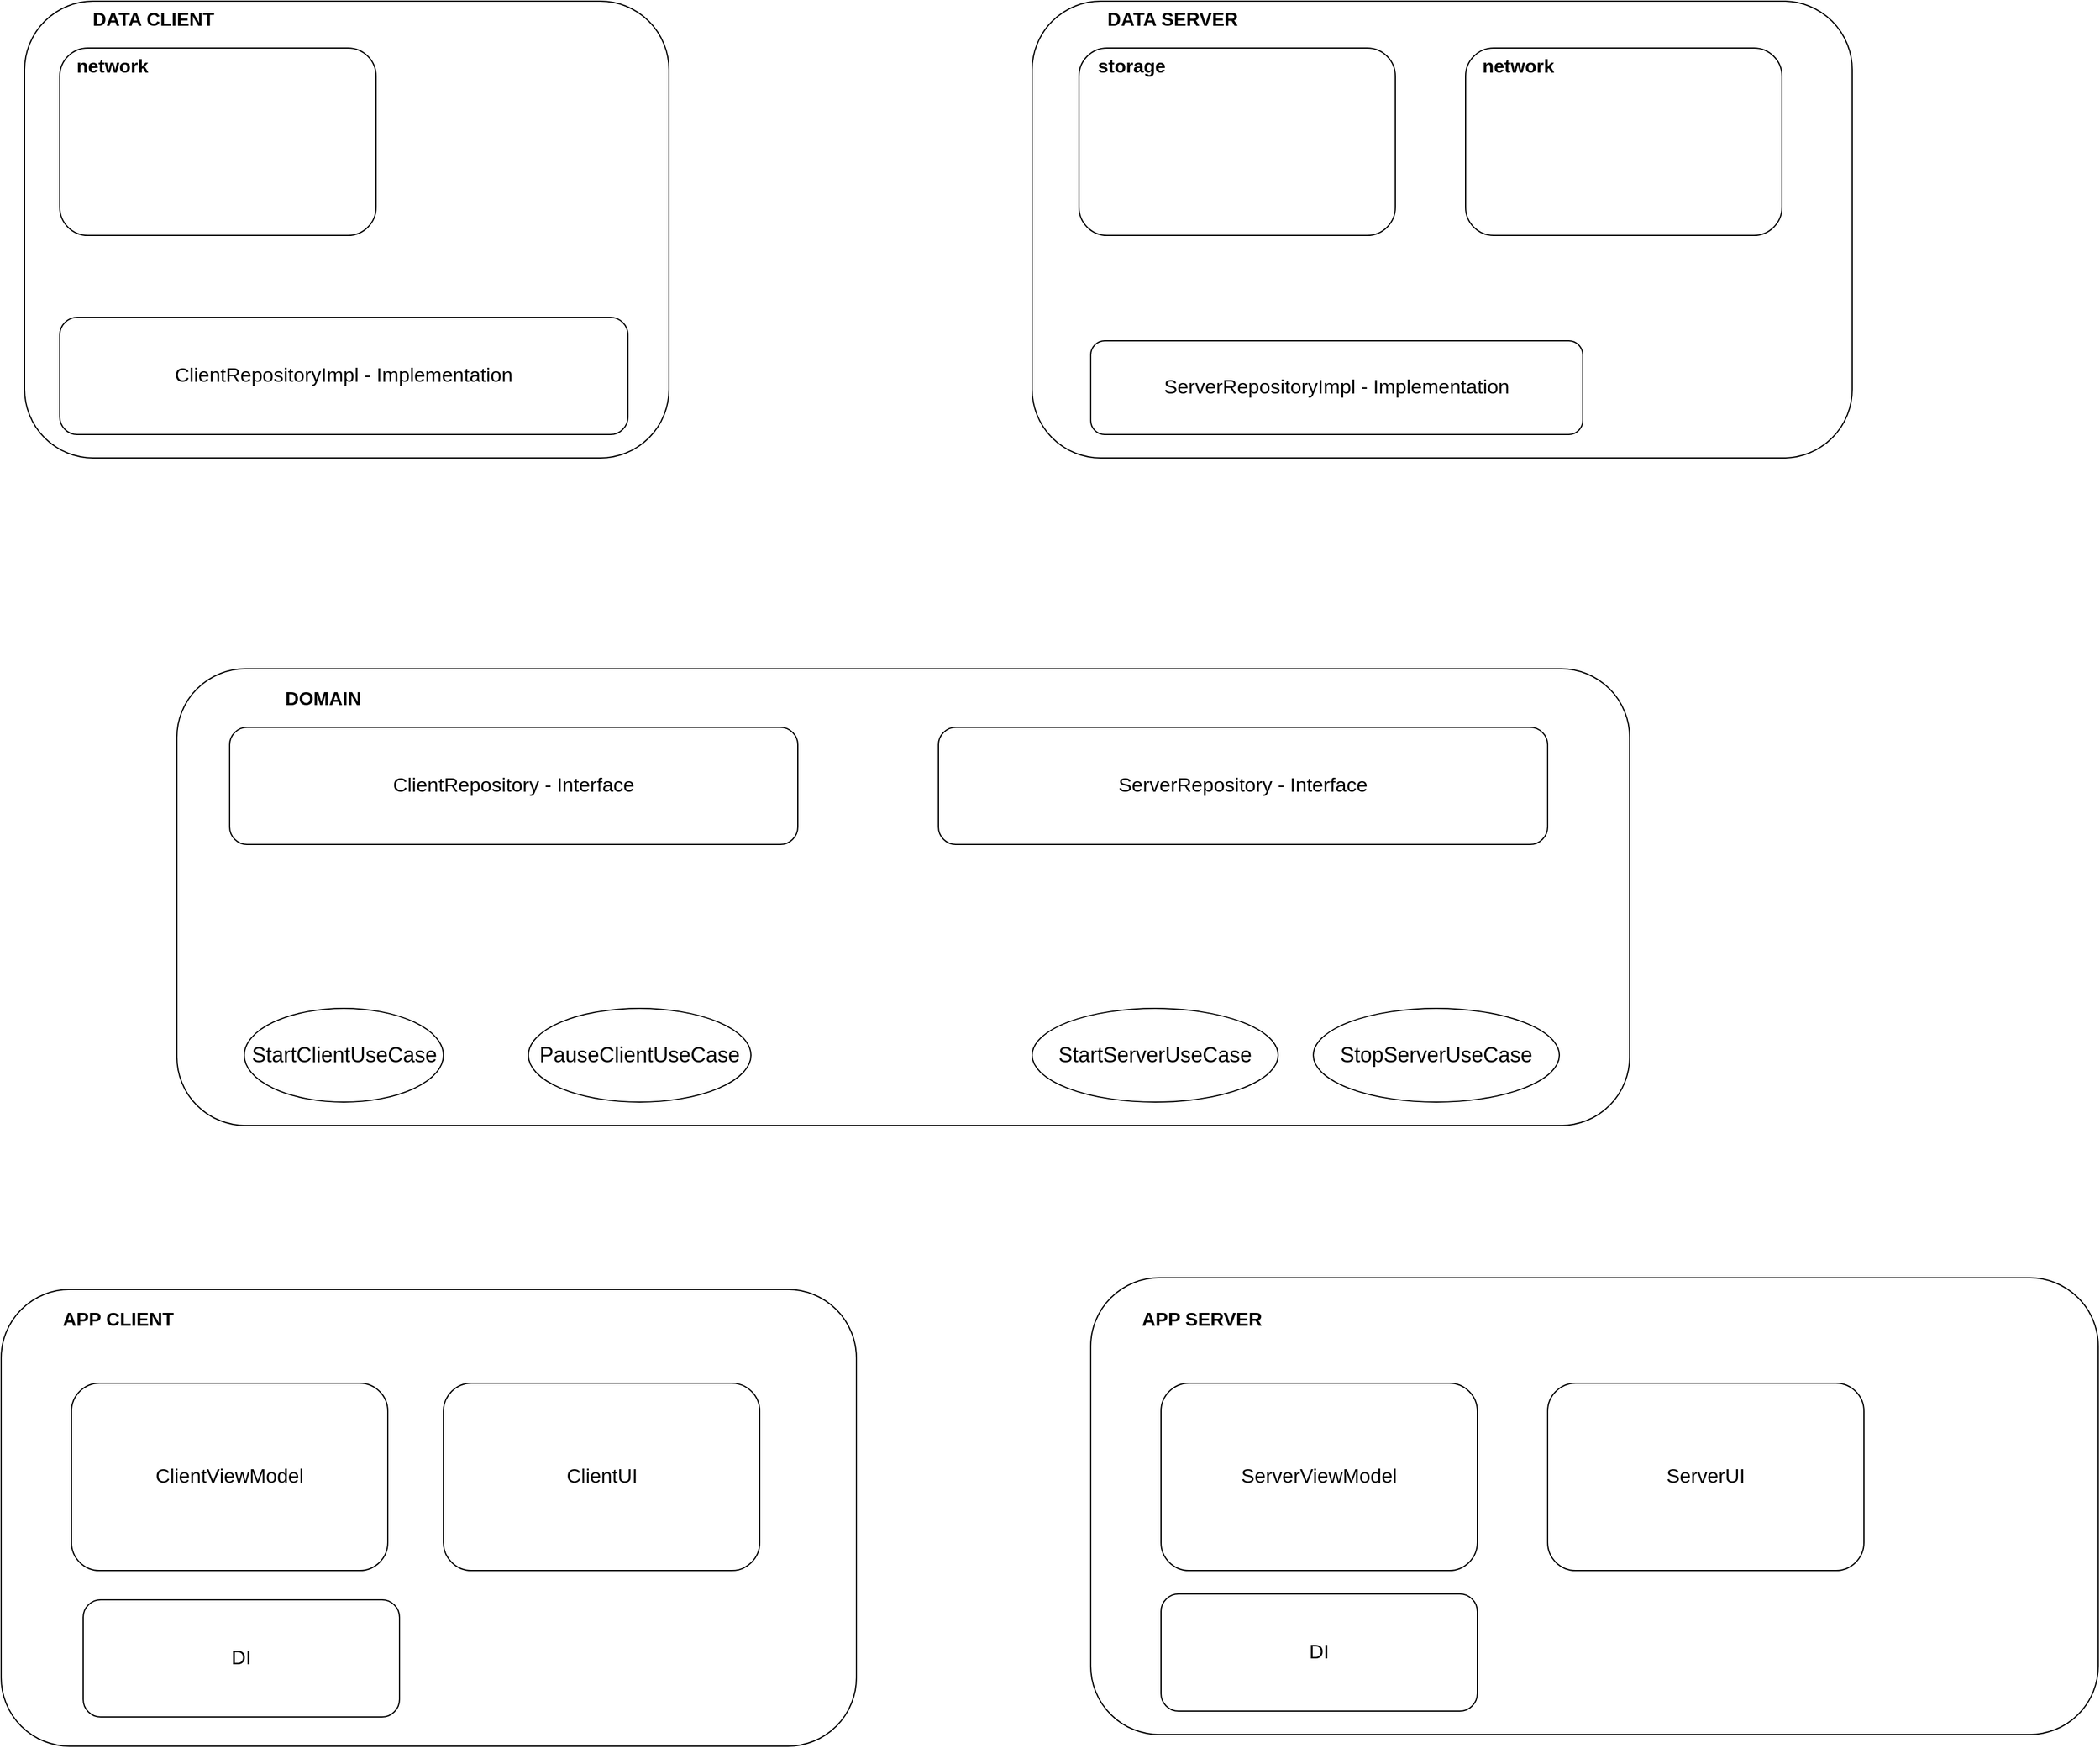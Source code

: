 <mxfile version="24.5.3" type="device">
  <diagram name="Page-1" id="dv_VYlRYfUnMwkLv-vbT">
    <mxGraphModel dx="2699" dy="2296" grid="1" gridSize="10" guides="1" tooltips="1" connect="1" arrows="1" fold="1" page="1" pageScale="1" pageWidth="850" pageHeight="1100" math="0" shadow="0">
      <root>
        <mxCell id="0" />
        <mxCell id="1" parent="0" />
        <mxCell id="EzTBEtF5ClEyaQgrT7JG-3" value="" style="rounded=1;whiteSpace=wrap;html=1;" parent="1" vertex="1">
          <mxGeometry x="-220" y="320" width="550" height="390" as="geometry" />
        </mxCell>
        <mxCell id="EzTBEtF5ClEyaQgrT7JG-8" value="&lt;b&gt;&lt;font style=&quot;font-size: 16px;&quot;&gt;DATA CLIENT&lt;/font&gt;&lt;/b&gt;" style="text;html=1;align=center;verticalAlign=middle;whiteSpace=wrap;rounded=0;" parent="1" vertex="1">
          <mxGeometry x="-190" y="320" width="160" height="30" as="geometry" />
        </mxCell>
        <mxCell id="EzTBEtF5ClEyaQgrT7JG-9" value="" style="rounded=1;whiteSpace=wrap;html=1;" parent="1" vertex="1">
          <mxGeometry x="640" y="320" width="700" height="390" as="geometry" />
        </mxCell>
        <mxCell id="EzTBEtF5ClEyaQgrT7JG-11" value="" style="rounded=1;whiteSpace=wrap;html=1;" parent="1" vertex="1">
          <mxGeometry x="-90" y="890" width="1240" height="390" as="geometry" />
        </mxCell>
        <mxCell id="EzTBEtF5ClEyaQgrT7JG-13" value="" style="rounded=1;whiteSpace=wrap;html=1;" parent="1" vertex="1">
          <mxGeometry x="-240" y="1420" width="730" height="390" as="geometry" />
        </mxCell>
        <mxCell id="EzTBEtF5ClEyaQgrT7JG-14" value="&lt;b&gt;&lt;font style=&quot;font-size: 16px;&quot;&gt;APP CLIENT&lt;/font&gt;&lt;/b&gt;" style="text;html=1;align=center;verticalAlign=middle;whiteSpace=wrap;rounded=0;" parent="1" vertex="1">
          <mxGeometry x="-190" y="1430" width="100" height="30" as="geometry" />
        </mxCell>
        <mxCell id="EzTBEtF5ClEyaQgrT7JG-15" value="" style="rounded=1;whiteSpace=wrap;html=1;" parent="1" vertex="1">
          <mxGeometry x="690" y="1410" width="860" height="390" as="geometry" />
        </mxCell>
        <mxCell id="EzTBEtF5ClEyaQgrT7JG-16" value="&lt;b&gt;&lt;font style=&quot;font-size: 16px;&quot;&gt;APP SERVER&lt;/font&gt;&lt;/b&gt;" style="text;html=1;align=center;verticalAlign=middle;whiteSpace=wrap;rounded=0;" parent="1" vertex="1">
          <mxGeometry x="730" y="1430" width="110" height="30" as="geometry" />
        </mxCell>
        <mxCell id="EzTBEtF5ClEyaQgrT7JG-17" value="&lt;b&gt;&lt;font style=&quot;font-size: 16px;&quot;&gt;DATA SERVER&lt;/font&gt;&lt;/b&gt;" style="text;html=1;align=center;verticalAlign=middle;whiteSpace=wrap;rounded=0;" parent="1" vertex="1">
          <mxGeometry x="680" y="320" width="160" height="30" as="geometry" />
        </mxCell>
        <mxCell id="EzTBEtF5ClEyaQgrT7JG-18" value="&lt;b&gt;&lt;font style=&quot;font-size: 16px;&quot;&gt;DOMAIN&lt;/font&gt;&lt;/b&gt;" style="text;html=1;align=center;verticalAlign=middle;whiteSpace=wrap;rounded=0;" parent="1" vertex="1">
          <mxGeometry x="-45" y="900" width="160" height="30" as="geometry" />
        </mxCell>
        <mxCell id="EzTBEtF5ClEyaQgrT7JG-19" value="" style="rounded=1;whiteSpace=wrap;html=1;" parent="1" vertex="1">
          <mxGeometry x="680" y="360" width="270" height="160" as="geometry" />
        </mxCell>
        <mxCell id="EzTBEtF5ClEyaQgrT7JG-20" value="&lt;b&gt;&lt;font style=&quot;font-size: 16px;&quot;&gt;storage&lt;/font&gt;&lt;/b&gt;" style="text;html=1;align=center;verticalAlign=middle;whiteSpace=wrap;rounded=0;" parent="1" vertex="1">
          <mxGeometry x="670" y="360" width="110" height="30" as="geometry" />
        </mxCell>
        <mxCell id="EzTBEtF5ClEyaQgrT7JG-23" value="" style="rounded=1;whiteSpace=wrap;html=1;" parent="1" vertex="1">
          <mxGeometry x="1010" y="360" width="270" height="160" as="geometry" />
        </mxCell>
        <mxCell id="EzTBEtF5ClEyaQgrT7JG-24" value="&lt;b&gt;&lt;font style=&quot;font-size: 16px;&quot;&gt;network&lt;/font&gt;&lt;/b&gt;" style="text;html=1;align=center;verticalAlign=middle;whiteSpace=wrap;rounded=0;" parent="1" vertex="1">
          <mxGeometry x="1000" y="360" width="110" height="30" as="geometry" />
        </mxCell>
        <mxCell id="EzTBEtF5ClEyaQgrT7JG-25" value="" style="rounded=1;whiteSpace=wrap;html=1;" parent="1" vertex="1">
          <mxGeometry x="-190" y="360" width="270" height="160" as="geometry" />
        </mxCell>
        <mxCell id="EzTBEtF5ClEyaQgrT7JG-26" value="&lt;b&gt;&lt;font style=&quot;font-size: 16px;&quot;&gt;network&lt;/font&gt;&lt;/b&gt;" style="text;html=1;align=center;verticalAlign=middle;whiteSpace=wrap;rounded=0;" parent="1" vertex="1">
          <mxGeometry x="-200" y="360" width="110" height="30" as="geometry" />
        </mxCell>
        <mxCell id="EzTBEtF5ClEyaQgrT7JG-27" value="&lt;font style=&quot;font-size: 17px;&quot;&gt;ClientRepository - Interface&lt;/font&gt;" style="rounded=1;whiteSpace=wrap;html=1;" parent="1" vertex="1">
          <mxGeometry x="-45" y="940" width="485" height="100" as="geometry" />
        </mxCell>
        <mxCell id="EzTBEtF5ClEyaQgrT7JG-29" value="&lt;font style=&quot;font-size: 17px;&quot;&gt;ServerRepository - Interface&lt;/font&gt;" style="rounded=1;whiteSpace=wrap;html=1;" parent="1" vertex="1">
          <mxGeometry x="560" y="940" width="520" height="100" as="geometry" />
        </mxCell>
        <mxCell id="EzTBEtF5ClEyaQgrT7JG-30" value="&lt;font style=&quot;font-size: 17px;&quot;&gt;ServerRepositoryImpl - Implementation&lt;/font&gt;" style="rounded=1;whiteSpace=wrap;html=1;" parent="1" vertex="1">
          <mxGeometry x="690" y="610" width="420" height="80" as="geometry" />
        </mxCell>
        <mxCell id="EzTBEtF5ClEyaQgrT7JG-31" value="&lt;font style=&quot;font-size: 17px;&quot;&gt;ClientRepositoryImpl - Implementation&lt;/font&gt;" style="rounded=1;whiteSpace=wrap;html=1;" parent="1" vertex="1">
          <mxGeometry x="-190" y="590" width="485" height="100" as="geometry" />
        </mxCell>
        <mxCell id="EzTBEtF5ClEyaQgrT7JG-34" value="&lt;font style=&quot;font-size: 17px;&quot;&gt;ClientViewModel&lt;/font&gt;" style="rounded=1;whiteSpace=wrap;html=1;" parent="1" vertex="1">
          <mxGeometry x="-180" y="1500" width="270" height="160" as="geometry" />
        </mxCell>
        <mxCell id="EzTBEtF5ClEyaQgrT7JG-36" value="&lt;font style=&quot;font-size: 17px;&quot;&gt;ClientUI&lt;/font&gt;" style="rounded=1;whiteSpace=wrap;html=1;" parent="1" vertex="1">
          <mxGeometry x="137.5" y="1500" width="270" height="160" as="geometry" />
        </mxCell>
        <mxCell id="EzTBEtF5ClEyaQgrT7JG-37" value="&lt;font style=&quot;font-size: 17px;&quot;&gt;ServerViewModel&lt;/font&gt;" style="rounded=1;whiteSpace=wrap;html=1;" parent="1" vertex="1">
          <mxGeometry x="750" y="1500" width="270" height="160" as="geometry" />
        </mxCell>
        <mxCell id="EzTBEtF5ClEyaQgrT7JG-38" value="&lt;font style=&quot;font-size: 17px;&quot;&gt;ServerUI&lt;/font&gt;" style="rounded=1;whiteSpace=wrap;html=1;" parent="1" vertex="1">
          <mxGeometry x="1080" y="1500" width="270" height="160" as="geometry" />
        </mxCell>
        <mxCell id="EzTBEtF5ClEyaQgrT7JG-39" value="&lt;font style=&quot;font-size: 18px;&quot;&gt;StartClientUseCase&lt;/font&gt;" style="ellipse;whiteSpace=wrap;html=1;" parent="1" vertex="1">
          <mxGeometry x="-32.5" y="1180" width="170" height="80" as="geometry" />
        </mxCell>
        <mxCell id="EzTBEtF5ClEyaQgrT7JG-40" value="&lt;font style=&quot;font-size: 18px;&quot;&gt;PauseClientUseCase&lt;/font&gt;" style="ellipse;whiteSpace=wrap;html=1;" parent="1" vertex="1">
          <mxGeometry x="210" y="1180" width="190" height="80" as="geometry" />
        </mxCell>
        <mxCell id="EzTBEtF5ClEyaQgrT7JG-41" value="&lt;font style=&quot;font-size: 18px;&quot;&gt;StartServerUseCase&lt;/font&gt;" style="ellipse;whiteSpace=wrap;html=1;" parent="1" vertex="1">
          <mxGeometry x="640" y="1180" width="210" height="80" as="geometry" />
        </mxCell>
        <mxCell id="EzTBEtF5ClEyaQgrT7JG-42" value="&lt;font style=&quot;font-size: 18px;&quot;&gt;StopServerUseCase&lt;/font&gt;" style="ellipse;whiteSpace=wrap;html=1;" parent="1" vertex="1">
          <mxGeometry x="880" y="1180" width="210" height="80" as="geometry" />
        </mxCell>
        <mxCell id="EzTBEtF5ClEyaQgrT7JG-43" value="&lt;span style=&quot;font-size: 17px;&quot;&gt;DI&lt;/span&gt;" style="rounded=1;whiteSpace=wrap;html=1;" parent="1" vertex="1">
          <mxGeometry x="-170" y="1685" width="270" height="100" as="geometry" />
        </mxCell>
        <mxCell id="EzTBEtF5ClEyaQgrT7JG-44" value="&lt;span style=&quot;font-size: 17px;&quot;&gt;DI&lt;/span&gt;" style="rounded=1;whiteSpace=wrap;html=1;" parent="1" vertex="1">
          <mxGeometry x="750" y="1680" width="270" height="100" as="geometry" />
        </mxCell>
      </root>
    </mxGraphModel>
  </diagram>
</mxfile>

